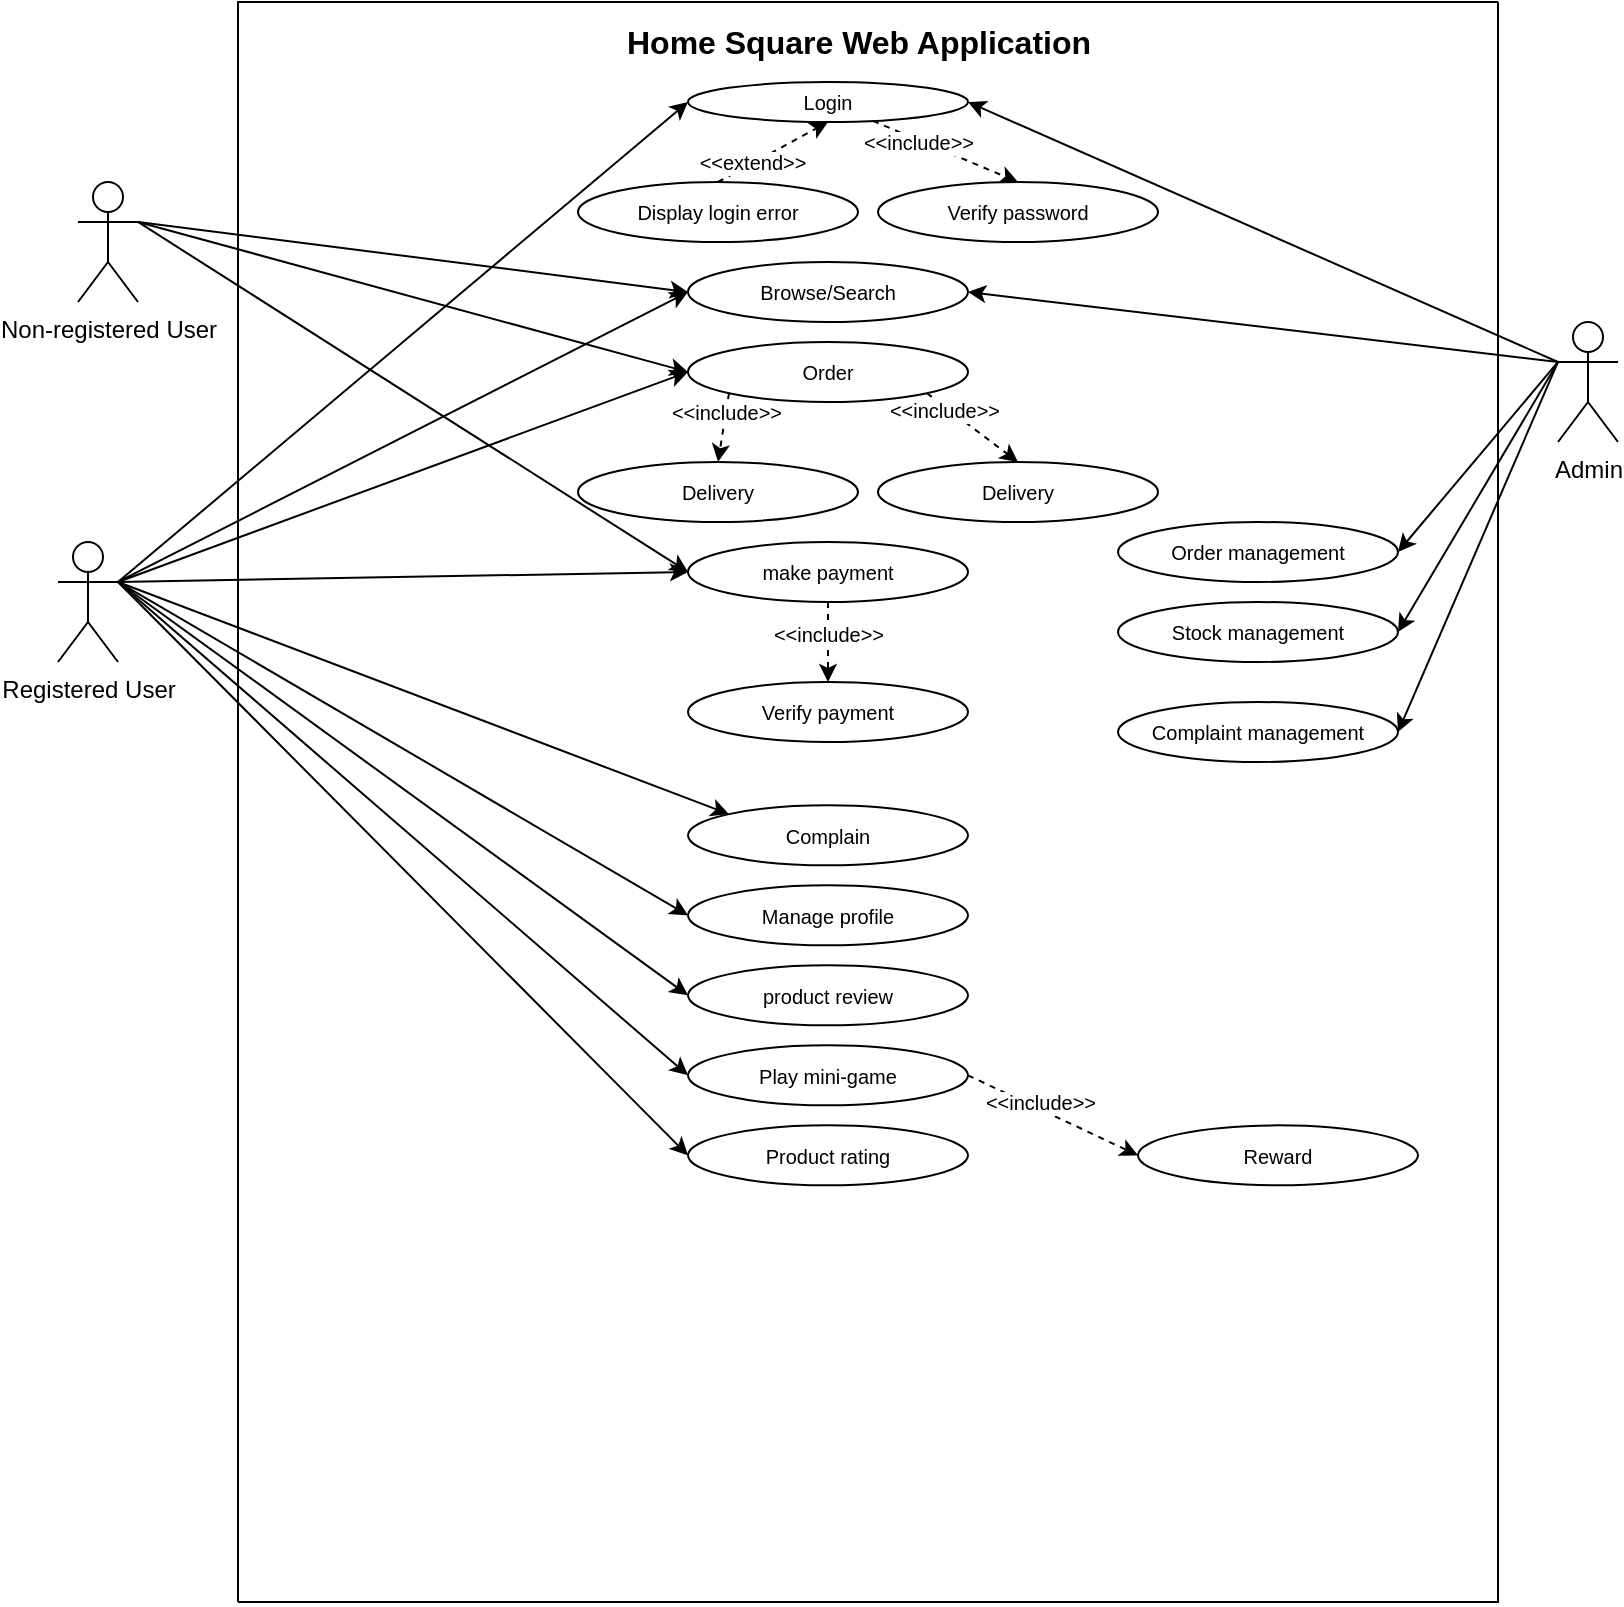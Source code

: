 <mxfile version="14.6.10" type="github">
  <diagram id="lDO1SkZu1mn5w61qTfaN" name="Page-1">
    <mxGraphModel dx="1422" dy="803" grid="1" gridSize="10" guides="1" tooltips="1" connect="1" arrows="1" fold="1" page="1" pageScale="1" pageWidth="850" pageHeight="1100" math="0" shadow="0">
      <root>
        <mxCell id="0" />
        <mxCell id="1" parent="0" />
        <mxCell id="CjYXlneHUwc7KOXOLkdy-26" style="edgeStyle=none;rounded=0;orthogonalLoop=1;jettySize=auto;html=1;exitX=1;exitY=0.333;exitDx=0;exitDy=0;exitPerimeter=0;entryX=0;entryY=0.5;entryDx=0;entryDy=0;fontSize=10;" edge="1" parent="1" source="CjYXlneHUwc7KOXOLkdy-1" target="CjYXlneHUwc7KOXOLkdy-24">
          <mxGeometry relative="1" as="geometry" />
        </mxCell>
        <mxCell id="CjYXlneHUwc7KOXOLkdy-29" style="edgeStyle=none;rounded=0;orthogonalLoop=1;jettySize=auto;html=1;exitX=1;exitY=0.333;exitDx=0;exitDy=0;exitPerimeter=0;entryX=0;entryY=0.5;entryDx=0;entryDy=0;fontSize=10;" edge="1" parent="1" source="CjYXlneHUwc7KOXOLkdy-1" target="CjYXlneHUwc7KOXOLkdy-28">
          <mxGeometry relative="1" as="geometry" />
        </mxCell>
        <mxCell id="CjYXlneHUwc7KOXOLkdy-32" style="edgeStyle=none;rounded=0;orthogonalLoop=1;jettySize=auto;html=1;exitX=1;exitY=0.333;exitDx=0;exitDy=0;exitPerimeter=0;entryX=0;entryY=0.5;entryDx=0;entryDy=0;fontSize=10;" edge="1" parent="1" source="CjYXlneHUwc7KOXOLkdy-1" target="CjYXlneHUwc7KOXOLkdy-31">
          <mxGeometry relative="1" as="geometry" />
        </mxCell>
        <mxCell id="CjYXlneHUwc7KOXOLkdy-1" value="Non-registered User" style="shape=umlActor;verticalLabelPosition=bottom;verticalAlign=top;html=1;outlineConnect=0;" vertex="1" parent="1">
          <mxGeometry x="50" y="90" width="30" height="60" as="geometry" />
        </mxCell>
        <mxCell id="CjYXlneHUwc7KOXOLkdy-13" style="rounded=0;orthogonalLoop=1;jettySize=auto;html=1;exitX=0;exitY=0.333;exitDx=0;exitDy=0;exitPerimeter=0;entryX=1;entryY=0.5;entryDx=0;entryDy=0;" edge="1" parent="1" source="CjYXlneHUwc7KOXOLkdy-4" target="CjYXlneHUwc7KOXOLkdy-11">
          <mxGeometry relative="1" as="geometry">
            <mxPoint x="570" y="120" as="targetPoint" />
          </mxGeometry>
        </mxCell>
        <mxCell id="CjYXlneHUwc7KOXOLkdy-27" style="edgeStyle=none;rounded=0;orthogonalLoop=1;jettySize=auto;html=1;exitX=0;exitY=0.333;exitDx=0;exitDy=0;exitPerimeter=0;entryX=1;entryY=0.5;entryDx=0;entryDy=0;fontSize=10;" edge="1" parent="1" source="CjYXlneHUwc7KOXOLkdy-4" target="CjYXlneHUwc7KOXOLkdy-24">
          <mxGeometry relative="1" as="geometry" />
        </mxCell>
        <mxCell id="CjYXlneHUwc7KOXOLkdy-45" style="edgeStyle=none;rounded=0;orthogonalLoop=1;jettySize=auto;html=1;exitX=0;exitY=0.333;exitDx=0;exitDy=0;exitPerimeter=0;entryX=1;entryY=0.5;entryDx=0;entryDy=0;fontSize=10;" edge="1" parent="1" source="CjYXlneHUwc7KOXOLkdy-4" target="CjYXlneHUwc7KOXOLkdy-44">
          <mxGeometry relative="1" as="geometry" />
        </mxCell>
        <mxCell id="CjYXlneHUwc7KOXOLkdy-63" style="edgeStyle=none;rounded=0;orthogonalLoop=1;jettySize=auto;html=1;exitX=0;exitY=0.333;exitDx=0;exitDy=0;exitPerimeter=0;entryX=1;entryY=0.5;entryDx=0;entryDy=0;fontSize=10;" edge="1" parent="1" source="CjYXlneHUwc7KOXOLkdy-4" target="CjYXlneHUwc7KOXOLkdy-62">
          <mxGeometry relative="1" as="geometry" />
        </mxCell>
        <mxCell id="CjYXlneHUwc7KOXOLkdy-65" style="edgeStyle=none;rounded=0;orthogonalLoop=1;jettySize=auto;html=1;exitX=0;exitY=0.333;exitDx=0;exitDy=0;exitPerimeter=0;entryX=1;entryY=0.5;entryDx=0;entryDy=0;fontSize=10;" edge="1" parent="1" source="CjYXlneHUwc7KOXOLkdy-4" target="CjYXlneHUwc7KOXOLkdy-64">
          <mxGeometry relative="1" as="geometry" />
        </mxCell>
        <mxCell id="CjYXlneHUwc7KOXOLkdy-4" value="Admin" style="shape=umlActor;verticalLabelPosition=bottom;verticalAlign=top;html=1;outlineConnect=0;" vertex="1" parent="1">
          <mxGeometry x="790" y="160" width="30" height="60" as="geometry" />
        </mxCell>
        <mxCell id="CjYXlneHUwc7KOXOLkdy-16" style="edgeStyle=none;rounded=0;orthogonalLoop=1;jettySize=auto;html=1;exitX=1;exitY=0.333;exitDx=0;exitDy=0;exitPerimeter=0;entryX=0;entryY=0.5;entryDx=0;entryDy=0;fontSize=16;" edge="1" parent="1" source="CjYXlneHUwc7KOXOLkdy-5" target="CjYXlneHUwc7KOXOLkdy-11">
          <mxGeometry relative="1" as="geometry" />
        </mxCell>
        <mxCell id="CjYXlneHUwc7KOXOLkdy-25" style="edgeStyle=none;rounded=0;orthogonalLoop=1;jettySize=auto;html=1;exitX=1;exitY=0.333;exitDx=0;exitDy=0;exitPerimeter=0;entryX=0;entryY=0.5;entryDx=0;entryDy=0;fontSize=10;" edge="1" parent="1" source="CjYXlneHUwc7KOXOLkdy-5" target="CjYXlneHUwc7KOXOLkdy-24">
          <mxGeometry relative="1" as="geometry" />
        </mxCell>
        <mxCell id="CjYXlneHUwc7KOXOLkdy-30" style="edgeStyle=none;rounded=0;orthogonalLoop=1;jettySize=auto;html=1;exitX=1;exitY=0.333;exitDx=0;exitDy=0;exitPerimeter=0;entryX=0;entryY=0.5;entryDx=0;entryDy=0;fontSize=10;" edge="1" parent="1" source="CjYXlneHUwc7KOXOLkdy-5" target="CjYXlneHUwc7KOXOLkdy-28">
          <mxGeometry relative="1" as="geometry" />
        </mxCell>
        <mxCell id="CjYXlneHUwc7KOXOLkdy-33" style="edgeStyle=none;rounded=0;orthogonalLoop=1;jettySize=auto;html=1;exitX=1;exitY=0.333;exitDx=0;exitDy=0;exitPerimeter=0;entryX=0;entryY=0.5;entryDx=0;entryDy=0;fontSize=10;" edge="1" parent="1" source="CjYXlneHUwc7KOXOLkdy-5" target="CjYXlneHUwc7KOXOLkdy-31">
          <mxGeometry relative="1" as="geometry" />
        </mxCell>
        <mxCell id="CjYXlneHUwc7KOXOLkdy-53" style="edgeStyle=none;rounded=0;orthogonalLoop=1;jettySize=auto;html=1;exitX=1;exitY=0.333;exitDx=0;exitDy=0;exitPerimeter=0;entryX=0;entryY=0;entryDx=0;entryDy=0;fontSize=12;" edge="1" parent="1" source="CjYXlneHUwc7KOXOLkdy-5" target="CjYXlneHUwc7KOXOLkdy-51">
          <mxGeometry relative="1" as="geometry" />
        </mxCell>
        <mxCell id="CjYXlneHUwc7KOXOLkdy-55" style="edgeStyle=none;rounded=0;orthogonalLoop=1;jettySize=auto;html=1;exitX=1;exitY=0.333;exitDx=0;exitDy=0;exitPerimeter=0;entryX=0;entryY=0.5;entryDx=0;entryDy=0;fontSize=12;" edge="1" parent="1" source="CjYXlneHUwc7KOXOLkdy-5" target="CjYXlneHUwc7KOXOLkdy-46">
          <mxGeometry relative="1" as="geometry" />
        </mxCell>
        <mxCell id="CjYXlneHUwc7KOXOLkdy-56" style="edgeStyle=none;rounded=0;orthogonalLoop=1;jettySize=auto;html=1;exitX=1;exitY=0.333;exitDx=0;exitDy=0;exitPerimeter=0;entryX=0;entryY=0.5;entryDx=0;entryDy=0;fontSize=12;" edge="1" parent="1" source="CjYXlneHUwc7KOXOLkdy-5" target="CjYXlneHUwc7KOXOLkdy-47">
          <mxGeometry relative="1" as="geometry" />
        </mxCell>
        <mxCell id="CjYXlneHUwc7KOXOLkdy-57" style="edgeStyle=none;rounded=0;orthogonalLoop=1;jettySize=auto;html=1;exitX=1;exitY=0.333;exitDx=0;exitDy=0;exitPerimeter=0;entryX=0;entryY=0.5;entryDx=0;entryDy=0;fontSize=12;" edge="1" parent="1" source="CjYXlneHUwc7KOXOLkdy-5" target="CjYXlneHUwc7KOXOLkdy-48">
          <mxGeometry relative="1" as="geometry" />
        </mxCell>
        <mxCell id="CjYXlneHUwc7KOXOLkdy-58" style="edgeStyle=none;rounded=0;orthogonalLoop=1;jettySize=auto;html=1;exitX=1;exitY=0.333;exitDx=0;exitDy=0;exitPerimeter=0;entryX=0;entryY=0.5;entryDx=0;entryDy=0;fontSize=12;" edge="1" parent="1" source="CjYXlneHUwc7KOXOLkdy-5" target="CjYXlneHUwc7KOXOLkdy-49">
          <mxGeometry relative="1" as="geometry" />
        </mxCell>
        <mxCell id="CjYXlneHUwc7KOXOLkdy-5" value="Registered User" style="shape=umlActor;verticalLabelPosition=bottom;verticalAlign=top;html=1;outlineConnect=0;" vertex="1" parent="1">
          <mxGeometry x="40" y="270" width="30" height="60" as="geometry" />
        </mxCell>
        <mxCell id="CjYXlneHUwc7KOXOLkdy-18" style="edgeStyle=none;rounded=0;orthogonalLoop=1;jettySize=auto;html=1;entryX=0.5;entryY=0;entryDx=0;entryDy=0;fontSize=16;dashed=1;" edge="1" parent="1" source="CjYXlneHUwc7KOXOLkdy-11" target="CjYXlneHUwc7KOXOLkdy-17">
          <mxGeometry relative="1" as="geometry" />
        </mxCell>
        <mxCell id="CjYXlneHUwc7KOXOLkdy-23" value="&amp;lt;&amp;lt;include&amp;gt;&amp;gt;" style="edgeLabel;html=1;align=center;verticalAlign=middle;resizable=0;points=[];fontSize=10;" vertex="1" connectable="0" parent="CjYXlneHUwc7KOXOLkdy-18">
          <mxGeometry x="-0.381" y="-1" relative="1" as="geometry">
            <mxPoint as="offset" />
          </mxGeometry>
        </mxCell>
        <mxCell id="CjYXlneHUwc7KOXOLkdy-11" value="Login" style="ellipse;whiteSpace=wrap;html=1;fontSize=10;" vertex="1" parent="1">
          <mxGeometry x="355" y="40" width="140" height="20" as="geometry" />
        </mxCell>
        <mxCell id="CjYXlneHUwc7KOXOLkdy-12" value="" style="endArrow=none;html=1;rounded=0;edgeStyle=orthogonalEdgeStyle;" edge="1" parent="1">
          <mxGeometry width="50" height="50" relative="1" as="geometry">
            <mxPoint x="130" y="800" as="sourcePoint" />
            <mxPoint x="760" y="800" as="targetPoint" />
            <Array as="points">
              <mxPoint x="760" />
              <mxPoint x="760" y="380" />
            </Array>
          </mxGeometry>
        </mxCell>
        <mxCell id="CjYXlneHUwc7KOXOLkdy-14" value="" style="endArrow=none;html=1;rounded=0;edgeStyle=orthogonalEdgeStyle;" edge="1" parent="1">
          <mxGeometry width="50" height="50" relative="1" as="geometry">
            <mxPoint x="760" as="sourcePoint" />
            <mxPoint x="130" y="800" as="targetPoint" />
            <Array as="points">
              <mxPoint x="130" />
            </Array>
          </mxGeometry>
        </mxCell>
        <mxCell id="CjYXlneHUwc7KOXOLkdy-15" value="Home Square Web Application" style="text;html=1;align=center;verticalAlign=middle;resizable=0;points=[];autosize=1;strokeColor=none;fontSize=16;fontStyle=1" vertex="1" parent="1">
          <mxGeometry x="315" y="10" width="250" height="20" as="geometry" />
        </mxCell>
        <mxCell id="CjYXlneHUwc7KOXOLkdy-17" value="Verify password" style="ellipse;whiteSpace=wrap;html=1;fontSize=10;" vertex="1" parent="1">
          <mxGeometry x="450" y="90" width="140" height="30" as="geometry" />
        </mxCell>
        <mxCell id="CjYXlneHUwc7KOXOLkdy-20" style="edgeStyle=none;rounded=0;orthogonalLoop=1;jettySize=auto;html=1;exitX=0.5;exitY=0;exitDx=0;exitDy=0;entryX=0.5;entryY=1;entryDx=0;entryDy=0;dashed=1;fontSize=16;" edge="1" parent="1" source="CjYXlneHUwc7KOXOLkdy-19" target="CjYXlneHUwc7KOXOLkdy-11">
          <mxGeometry relative="1" as="geometry" />
        </mxCell>
        <mxCell id="CjYXlneHUwc7KOXOLkdy-22" value="&amp;lt;&amp;lt;extend&amp;gt;&amp;gt;" style="edgeLabel;html=1;align=center;verticalAlign=middle;resizable=0;points=[];fontSize=10;" vertex="1" connectable="0" parent="CjYXlneHUwc7KOXOLkdy-20">
          <mxGeometry x="-0.384" y="1" relative="1" as="geometry">
            <mxPoint as="offset" />
          </mxGeometry>
        </mxCell>
        <mxCell id="CjYXlneHUwc7KOXOLkdy-19" value="Display login error" style="ellipse;whiteSpace=wrap;html=1;fontSize=10;" vertex="1" parent="1">
          <mxGeometry x="300" y="90" width="140" height="30" as="geometry" />
        </mxCell>
        <mxCell id="CjYXlneHUwc7KOXOLkdy-24" value="Browse/Search" style="ellipse;whiteSpace=wrap;html=1;fontSize=10;" vertex="1" parent="1">
          <mxGeometry x="355" y="130" width="140" height="30" as="geometry" />
        </mxCell>
        <mxCell id="CjYXlneHUwc7KOXOLkdy-39" style="edgeStyle=none;rounded=0;orthogonalLoop=1;jettySize=auto;html=1;exitX=0;exitY=1;exitDx=0;exitDy=0;entryX=0.5;entryY=0;entryDx=0;entryDy=0;dashed=1;fontSize=10;" edge="1" parent="1" source="CjYXlneHUwc7KOXOLkdy-28" target="CjYXlneHUwc7KOXOLkdy-38">
          <mxGeometry relative="1" as="geometry" />
        </mxCell>
        <mxCell id="CjYXlneHUwc7KOXOLkdy-42" value="&amp;lt;&amp;lt;include&amp;gt;&amp;gt;" style="edgeLabel;html=1;align=center;verticalAlign=middle;resizable=0;points=[];fontSize=10;" vertex="1" connectable="0" parent="CjYXlneHUwc7KOXOLkdy-39">
          <mxGeometry x="-0.485" relative="1" as="geometry">
            <mxPoint as="offset" />
          </mxGeometry>
        </mxCell>
        <mxCell id="CjYXlneHUwc7KOXOLkdy-40" style="edgeStyle=none;rounded=0;orthogonalLoop=1;jettySize=auto;html=1;exitX=1;exitY=1;exitDx=0;exitDy=0;entryX=0.5;entryY=0;entryDx=0;entryDy=0;dashed=1;fontSize=10;" edge="1" parent="1" source="CjYXlneHUwc7KOXOLkdy-28" target="CjYXlneHUwc7KOXOLkdy-37">
          <mxGeometry relative="1" as="geometry" />
        </mxCell>
        <mxCell id="CjYXlneHUwc7KOXOLkdy-43" value="&amp;lt;&amp;lt;include&amp;gt;&amp;gt;" style="edgeLabel;html=1;align=center;verticalAlign=middle;resizable=0;points=[];fontSize=10;" vertex="1" connectable="0" parent="CjYXlneHUwc7KOXOLkdy-40">
          <mxGeometry x="-0.605" y="-1" relative="1" as="geometry">
            <mxPoint as="offset" />
          </mxGeometry>
        </mxCell>
        <mxCell id="CjYXlneHUwc7KOXOLkdy-28" value="Order" style="ellipse;whiteSpace=wrap;html=1;fontSize=10;" vertex="1" parent="1">
          <mxGeometry x="355" y="170" width="140" height="30" as="geometry" />
        </mxCell>
        <mxCell id="CjYXlneHUwc7KOXOLkdy-35" style="edgeStyle=none;rounded=0;orthogonalLoop=1;jettySize=auto;html=1;exitX=0.5;exitY=1;exitDx=0;exitDy=0;fontSize=10;dashed=1;" edge="1" parent="1" source="CjYXlneHUwc7KOXOLkdy-31" target="CjYXlneHUwc7KOXOLkdy-34">
          <mxGeometry relative="1" as="geometry" />
        </mxCell>
        <mxCell id="CjYXlneHUwc7KOXOLkdy-36" value="&amp;lt;&amp;lt;include&amp;gt;&amp;gt;" style="edgeLabel;html=1;align=center;verticalAlign=middle;resizable=0;points=[];fontSize=10;" vertex="1" connectable="0" parent="CjYXlneHUwc7KOXOLkdy-35">
          <mxGeometry x="-0.369" relative="1" as="geometry">
            <mxPoint y="3" as="offset" />
          </mxGeometry>
        </mxCell>
        <mxCell id="CjYXlneHUwc7KOXOLkdy-31" value="make payment" style="ellipse;whiteSpace=wrap;html=1;fontSize=10;" vertex="1" parent="1">
          <mxGeometry x="355" y="270" width="140" height="30" as="geometry" />
        </mxCell>
        <mxCell id="CjYXlneHUwc7KOXOLkdy-34" value="Verify payment" style="ellipse;whiteSpace=wrap;html=1;fontSize=10;" vertex="1" parent="1">
          <mxGeometry x="355" y="340" width="140" height="30" as="geometry" />
        </mxCell>
        <mxCell id="CjYXlneHUwc7KOXOLkdy-37" value="Delivery" style="ellipse;whiteSpace=wrap;html=1;fontSize=10;" vertex="1" parent="1">
          <mxGeometry x="450" y="230" width="140" height="30" as="geometry" />
        </mxCell>
        <mxCell id="CjYXlneHUwc7KOXOLkdy-38" value="Delivery" style="ellipse;whiteSpace=wrap;html=1;fontSize=10;" vertex="1" parent="1">
          <mxGeometry x="300" y="230" width="140" height="30" as="geometry" />
        </mxCell>
        <mxCell id="CjYXlneHUwc7KOXOLkdy-44" value="Order management" style="ellipse;whiteSpace=wrap;html=1;fontSize=10;" vertex="1" parent="1">
          <mxGeometry x="570" y="260" width="140" height="30" as="geometry" />
        </mxCell>
        <mxCell id="CjYXlneHUwc7KOXOLkdy-46" value="Manage profile" style="ellipse;whiteSpace=wrap;html=1;fontSize=10;" vertex="1" parent="1">
          <mxGeometry x="355" y="441.68" width="140" height="30" as="geometry" />
        </mxCell>
        <mxCell id="CjYXlneHUwc7KOXOLkdy-47" value="product review" style="ellipse;whiteSpace=wrap;html=1;fontSize=10;" vertex="1" parent="1">
          <mxGeometry x="355" y="481.68" width="140" height="30" as="geometry" />
        </mxCell>
        <mxCell id="CjYXlneHUwc7KOXOLkdy-60" style="edgeStyle=none;rounded=0;orthogonalLoop=1;jettySize=auto;html=1;exitX=1;exitY=0.5;exitDx=0;exitDy=0;entryX=0;entryY=0.5;entryDx=0;entryDy=0;fontSize=12;dashed=1;" edge="1" parent="1" source="CjYXlneHUwc7KOXOLkdy-48" target="CjYXlneHUwc7KOXOLkdy-59">
          <mxGeometry relative="1" as="geometry" />
        </mxCell>
        <mxCell id="CjYXlneHUwc7KOXOLkdy-61" value="&amp;lt;&amp;lt;include&amp;gt;&amp;gt;" style="edgeLabel;html=1;align=center;verticalAlign=middle;resizable=0;points=[];fontSize=10;rotation=0;" vertex="1" connectable="0" parent="CjYXlneHUwc7KOXOLkdy-60">
          <mxGeometry x="-0.375" y="-2" relative="1" as="geometry">
            <mxPoint x="10" y="-1" as="offset" />
          </mxGeometry>
        </mxCell>
        <mxCell id="CjYXlneHUwc7KOXOLkdy-48" value="Play mini-game" style="ellipse;whiteSpace=wrap;html=1;fontSize=10;" vertex="1" parent="1">
          <mxGeometry x="355" y="521.68" width="140" height="30" as="geometry" />
        </mxCell>
        <mxCell id="CjYXlneHUwc7KOXOLkdy-49" value="Product rating" style="ellipse;whiteSpace=wrap;html=1;fontSize=10;" vertex="1" parent="1">
          <mxGeometry x="355" y="561.68" width="140" height="30" as="geometry" />
        </mxCell>
        <mxCell id="CjYXlneHUwc7KOXOLkdy-51" value="Complain" style="ellipse;whiteSpace=wrap;html=1;fontSize=10;" vertex="1" parent="1">
          <mxGeometry x="355" y="401.68" width="140" height="30" as="geometry" />
        </mxCell>
        <mxCell id="CjYXlneHUwc7KOXOLkdy-59" value="Reward" style="ellipse;whiteSpace=wrap;html=1;fontSize=10;" vertex="1" parent="1">
          <mxGeometry x="580" y="561.68" width="140" height="30" as="geometry" />
        </mxCell>
        <mxCell id="CjYXlneHUwc7KOXOLkdy-62" value="Complaint management" style="ellipse;whiteSpace=wrap;html=1;fontSize=10;" vertex="1" parent="1">
          <mxGeometry x="570" y="350" width="140" height="30" as="geometry" />
        </mxCell>
        <mxCell id="CjYXlneHUwc7KOXOLkdy-64" value="Stock management" style="ellipse;whiteSpace=wrap;html=1;fontSize=10;" vertex="1" parent="1">
          <mxGeometry x="570" y="300" width="140" height="30" as="geometry" />
        </mxCell>
      </root>
    </mxGraphModel>
  </diagram>
</mxfile>
